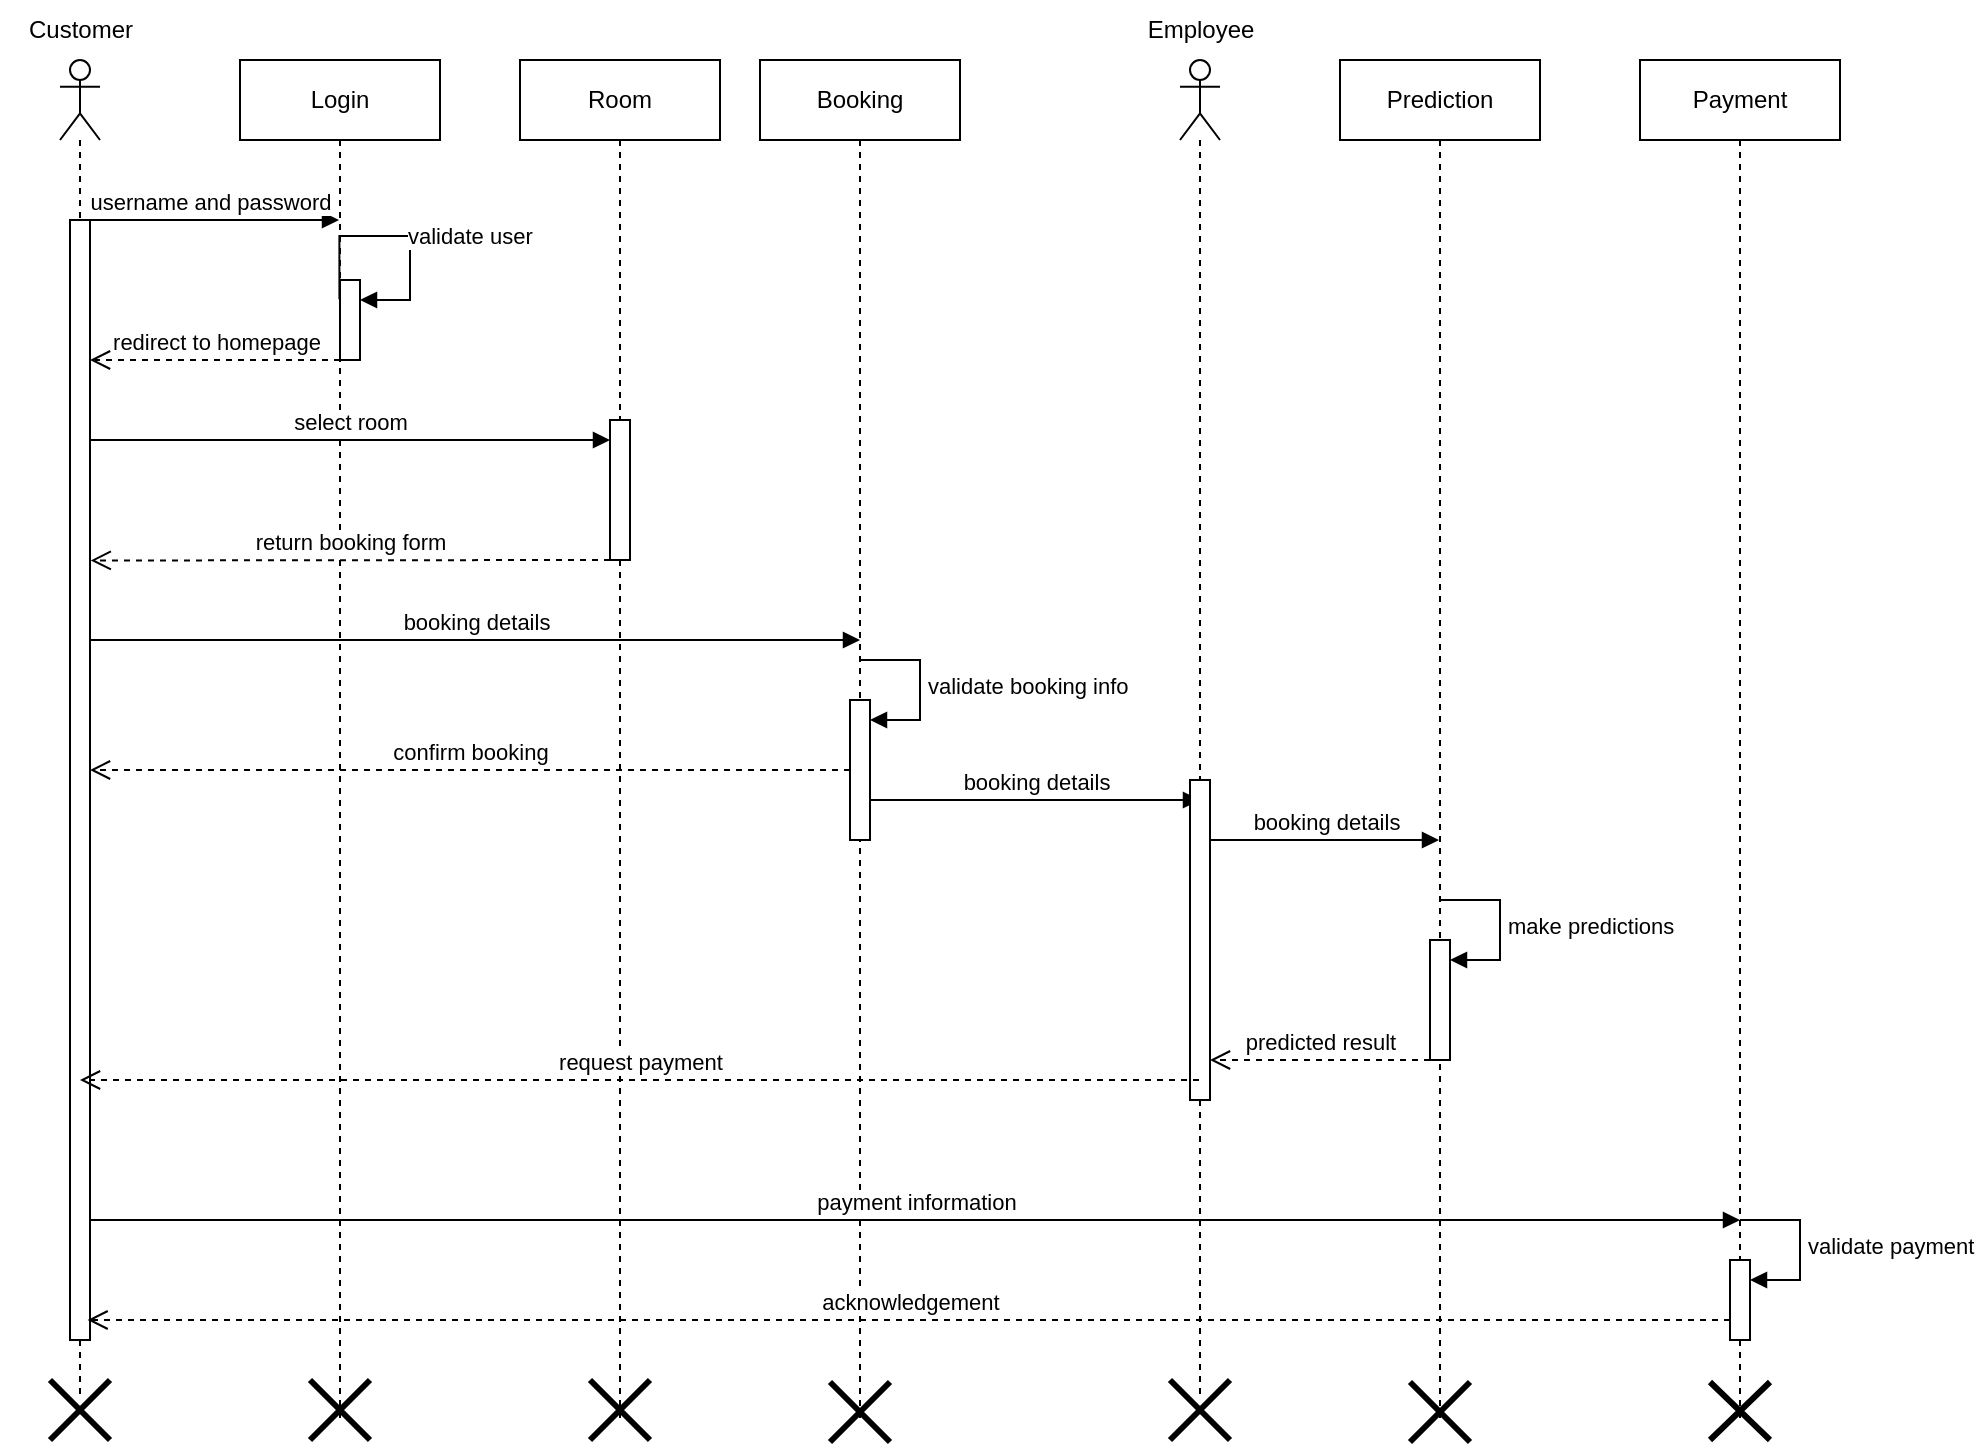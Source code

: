 <mxfile version="23.1.5" type="device">
  <diagram name="Page-1" id="YKTY7nJSo3Yvibc56bqT">
    <mxGraphModel dx="1603" dy="793" grid="1" gridSize="10" guides="1" tooltips="1" connect="1" arrows="1" fold="1" page="1" pageScale="1" pageWidth="850" pageHeight="1100" math="0" shadow="0">
      <root>
        <mxCell id="0" />
        <mxCell id="1" parent="0" />
        <mxCell id="aMhMBpybB-g6APoylpFP-3" value="" style="shape=umlLifeline;perimeter=lifelinePerimeter;whiteSpace=wrap;html=1;container=1;dropTarget=0;collapsible=0;recursiveResize=0;outlineConnect=0;portConstraint=eastwest;newEdgeStyle={&quot;curved&quot;:0,&quot;rounded&quot;:0};participant=umlActor;" parent="1" vertex="1">
          <mxGeometry x="120" y="70" width="20" height="670" as="geometry" />
        </mxCell>
        <mxCell id="aMhMBpybB-g6APoylpFP-64" value="" style="html=1;points=[[0,0,0,0,5],[0,1,0,0,-5],[1,0,0,0,5],[1,1,0,0,-5]];perimeter=orthogonalPerimeter;outlineConnect=0;targetShapes=umlLifeline;portConstraint=eastwest;newEdgeStyle={&quot;curved&quot;:0,&quot;rounded&quot;:0};" parent="aMhMBpybB-g6APoylpFP-3" vertex="1">
          <mxGeometry x="5" y="80" width="10" height="560" as="geometry" />
        </mxCell>
        <mxCell id="aMhMBpybB-g6APoylpFP-4" value="Customer" style="text;html=1;align=center;verticalAlign=middle;resizable=0;points=[];autosize=1;strokeColor=none;fillColor=none;" parent="1" vertex="1">
          <mxGeometry x="90" y="40" width="80" height="30" as="geometry" />
        </mxCell>
        <mxCell id="aMhMBpybB-g6APoylpFP-5" value="Login" style="shape=umlLifeline;perimeter=lifelinePerimeter;whiteSpace=wrap;html=1;container=1;dropTarget=0;collapsible=0;recursiveResize=0;outlineConnect=0;portConstraint=eastwest;newEdgeStyle={&quot;curved&quot;:0,&quot;rounded&quot;:0};" parent="1" vertex="1">
          <mxGeometry x="210" y="70" width="100" height="680" as="geometry" />
        </mxCell>
        <mxCell id="aMhMBpybB-g6APoylpFP-33" value="" style="html=1;points=[[0,0,0,0,5],[0,1,0,0,-5],[1,0,0,0,5],[1,1,0,0,-5]];perimeter=orthogonalPerimeter;outlineConnect=0;targetShapes=umlLifeline;portConstraint=eastwest;newEdgeStyle={&quot;curved&quot;:0,&quot;rounded&quot;:0};" parent="aMhMBpybB-g6APoylpFP-5" vertex="1">
          <mxGeometry x="50" y="110" width="10" height="40" as="geometry" />
        </mxCell>
        <mxCell id="aMhMBpybB-g6APoylpFP-34" value="validate user" style="html=1;align=left;spacingLeft=2;endArrow=block;rounded=0;edgeStyle=orthogonalEdgeStyle;curved=0;rounded=0;exitX=0.497;exitY=0.176;exitDx=0;exitDy=0;exitPerimeter=0;" parent="aMhMBpybB-g6APoylpFP-5" source="aMhMBpybB-g6APoylpFP-5" target="aMhMBpybB-g6APoylpFP-33" edge="1">
          <mxGeometry relative="1" as="geometry">
            <mxPoint x="55" y="90" as="sourcePoint" />
            <Array as="points">
              <mxPoint x="85" y="88" />
              <mxPoint x="85" y="120" />
            </Array>
          </mxGeometry>
        </mxCell>
        <mxCell id="aMhMBpybB-g6APoylpFP-57" value="" style="shape=umlDestroy;whiteSpace=wrap;html=1;strokeWidth=3;targetShapes=umlLifeline;" parent="aMhMBpybB-g6APoylpFP-5" vertex="1">
          <mxGeometry x="35" y="660" width="30" height="30" as="geometry" />
        </mxCell>
        <mxCell id="aMhMBpybB-g6APoylpFP-6" value="username and password" style="html=1;verticalAlign=bottom;endArrow=block;curved=0;rounded=0;" parent="1" target="aMhMBpybB-g6APoylpFP-5" edge="1">
          <mxGeometry width="80" relative="1" as="geometry">
            <mxPoint x="130" y="150" as="sourcePoint" />
            <mxPoint x="210" y="150" as="targetPoint" />
          </mxGeometry>
        </mxCell>
        <mxCell id="aMhMBpybB-g6APoylpFP-15" value="redirect to homepage" style="html=1;verticalAlign=bottom;endArrow=open;dashed=1;endSize=8;curved=0;rounded=0;" parent="1" source="aMhMBpybB-g6APoylpFP-33" target="aMhMBpybB-g6APoylpFP-64" edge="1">
          <mxGeometry relative="1" as="geometry">
            <mxPoint x="249.53" y="220" as="sourcePoint" />
            <mxPoint x="140" y="220" as="targetPoint" />
            <Array as="points">
              <mxPoint x="190.03" y="220" />
            </Array>
          </mxGeometry>
        </mxCell>
        <mxCell id="aMhMBpybB-g6APoylpFP-16" value="Room" style="shape=umlLifeline;perimeter=lifelinePerimeter;whiteSpace=wrap;html=1;container=1;dropTarget=0;collapsible=0;recursiveResize=0;outlineConnect=0;portConstraint=eastwest;newEdgeStyle={&quot;curved&quot;:0,&quot;rounded&quot;:0};" parent="1" vertex="1">
          <mxGeometry x="350" y="70" width="100" height="680" as="geometry" />
        </mxCell>
        <mxCell id="aMhMBpybB-g6APoylpFP-22" value="" style="html=1;points=[[0,0,0,0,5],[0,1,0,0,-5],[1,0,0,0,5],[1,1,0,0,-5]];perimeter=orthogonalPerimeter;outlineConnect=0;targetShapes=umlLifeline;portConstraint=eastwest;newEdgeStyle={&quot;curved&quot;:0,&quot;rounded&quot;:0};" parent="aMhMBpybB-g6APoylpFP-16" vertex="1">
          <mxGeometry x="45" y="180" width="10" height="70" as="geometry" />
        </mxCell>
        <mxCell id="aMhMBpybB-g6APoylpFP-58" value="" style="shape=umlDestroy;whiteSpace=wrap;html=1;strokeWidth=3;targetShapes=umlLifeline;" parent="aMhMBpybB-g6APoylpFP-16" vertex="1">
          <mxGeometry x="35" y="660" width="30" height="30" as="geometry" />
        </mxCell>
        <mxCell id="aMhMBpybB-g6APoylpFP-17" value="select room" style="html=1;verticalAlign=bottom;endArrow=block;curved=0;rounded=0;" parent="1" source="aMhMBpybB-g6APoylpFP-64" edge="1">
          <mxGeometry width="80" relative="1" as="geometry">
            <mxPoint x="140" y="260" as="sourcePoint" />
            <mxPoint x="395" y="260" as="targetPoint" />
          </mxGeometry>
        </mxCell>
        <mxCell id="aMhMBpybB-g6APoylpFP-18" value="Booking" style="shape=umlLifeline;perimeter=lifelinePerimeter;whiteSpace=wrap;html=1;container=1;dropTarget=0;collapsible=0;recursiveResize=0;outlineConnect=0;portConstraint=eastwest;newEdgeStyle={&quot;curved&quot;:0,&quot;rounded&quot;:0};" parent="1" vertex="1">
          <mxGeometry x="470" y="70" width="100" height="680" as="geometry" />
        </mxCell>
        <mxCell id="aMhMBpybB-g6APoylpFP-59" value="" style="shape=umlDestroy;whiteSpace=wrap;html=1;strokeWidth=3;targetShapes=umlLifeline;" parent="aMhMBpybB-g6APoylpFP-18" vertex="1">
          <mxGeometry x="35" y="661" width="30" height="30" as="geometry" />
        </mxCell>
        <mxCell id="aMhMBpybB-g6APoylpFP-24" value="return booking form" style="html=1;verticalAlign=bottom;endArrow=open;dashed=1;endSize=8;curved=0;rounded=0;entryX=1.036;entryY=0.304;entryDx=0;entryDy=0;entryPerimeter=0;" parent="1" source="aMhMBpybB-g6APoylpFP-22" target="aMhMBpybB-g6APoylpFP-64" edge="1">
          <mxGeometry relative="1" as="geometry">
            <mxPoint x="392.5" y="320" as="sourcePoint" />
            <mxPoint x="140" y="320" as="targetPoint" />
            <Array as="points" />
          </mxGeometry>
        </mxCell>
        <mxCell id="aMhMBpybB-g6APoylpFP-27" value="booking details" style="html=1;verticalAlign=bottom;endArrow=block;curved=0;rounded=0;" parent="1" edge="1">
          <mxGeometry width="80" relative="1" as="geometry">
            <mxPoint x="135.5" y="360" as="sourcePoint" />
            <mxPoint x="520" y="360" as="targetPoint" />
          </mxGeometry>
        </mxCell>
        <mxCell id="aMhMBpybB-g6APoylpFP-35" value="" style="html=1;points=[[0,0,0,0,5],[0,1,0,0,-5],[1,0,0,0,5],[1,1,0,0,-5]];perimeter=orthogonalPerimeter;outlineConnect=0;targetShapes=umlLifeline;portConstraint=eastwest;newEdgeStyle={&quot;curved&quot;:0,&quot;rounded&quot;:0};" parent="1" vertex="1">
          <mxGeometry x="515" y="390" width="10" height="70" as="geometry" />
        </mxCell>
        <mxCell id="aMhMBpybB-g6APoylpFP-36" value="validate booking info" style="html=1;align=left;spacingLeft=2;endArrow=block;rounded=0;edgeStyle=orthogonalEdgeStyle;curved=0;rounded=0;" parent="1" target="aMhMBpybB-g6APoylpFP-35" edge="1">
          <mxGeometry relative="1" as="geometry">
            <mxPoint x="520" y="370" as="sourcePoint" />
            <Array as="points">
              <mxPoint x="550" y="400" />
            </Array>
          </mxGeometry>
        </mxCell>
        <mxCell id="aMhMBpybB-g6APoylpFP-37" value="confirm booking" style="html=1;verticalAlign=bottom;endArrow=open;dashed=1;endSize=8;curved=0;rounded=0;" parent="1" source="aMhMBpybB-g6APoylpFP-35" target="aMhMBpybB-g6APoylpFP-64" edge="1">
          <mxGeometry relative="1" as="geometry">
            <mxPoint x="510" y="430" as="sourcePoint" />
            <mxPoint x="140" y="430" as="targetPoint" />
          </mxGeometry>
        </mxCell>
        <mxCell id="aMhMBpybB-g6APoylpFP-38" value="booking details" style="html=1;verticalAlign=bottom;endArrow=block;curved=0;rounded=0;" parent="1" edge="1">
          <mxGeometry width="80" relative="1" as="geometry">
            <mxPoint x="525" y="440" as="sourcePoint" />
            <mxPoint x="690" y="440" as="targetPoint" />
          </mxGeometry>
        </mxCell>
        <mxCell id="aMhMBpybB-g6APoylpFP-41" value="" style="shape=umlLifeline;perimeter=lifelinePerimeter;whiteSpace=wrap;html=1;container=1;dropTarget=0;collapsible=0;recursiveResize=0;outlineConnect=0;portConstraint=eastwest;newEdgeStyle={&quot;curved&quot;:0,&quot;rounded&quot;:0};participant=umlActor;" parent="1" vertex="1">
          <mxGeometry x="680" y="70" width="20" height="670" as="geometry" />
        </mxCell>
        <mxCell id="aMhMBpybB-g6APoylpFP-67" value="" style="html=1;points=[[0,0,0,0,5],[0,1,0,0,-5],[1,0,0,0,5],[1,1,0,0,-5]];perimeter=orthogonalPerimeter;outlineConnect=0;targetShapes=umlLifeline;portConstraint=eastwest;newEdgeStyle={&quot;curved&quot;:0,&quot;rounded&quot;:0};" parent="aMhMBpybB-g6APoylpFP-41" vertex="1">
          <mxGeometry x="5" y="360" width="10" height="160" as="geometry" />
        </mxCell>
        <mxCell id="aMhMBpybB-g6APoylpFP-42" value="Employee" style="text;html=1;align=center;verticalAlign=middle;resizable=0;points=[];autosize=1;strokeColor=none;fillColor=none;" parent="1" vertex="1">
          <mxGeometry x="650" y="40" width="80" height="30" as="geometry" />
        </mxCell>
        <mxCell id="aMhMBpybB-g6APoylpFP-43" value="Prediction" style="shape=umlLifeline;perimeter=lifelinePerimeter;whiteSpace=wrap;html=1;container=1;dropTarget=0;collapsible=0;recursiveResize=0;outlineConnect=0;portConstraint=eastwest;newEdgeStyle={&quot;curved&quot;:0,&quot;rounded&quot;:0};" parent="1" vertex="1">
          <mxGeometry x="760" y="70" width="100" height="680" as="geometry" />
        </mxCell>
        <mxCell id="aMhMBpybB-g6APoylpFP-45" value="" style="html=1;points=[[0,0,0,0,5],[0,1,0,0,-5],[1,0,0,0,5],[1,1,0,0,-5]];perimeter=orthogonalPerimeter;outlineConnect=0;targetShapes=umlLifeline;portConstraint=eastwest;newEdgeStyle={&quot;curved&quot;:0,&quot;rounded&quot;:0};" parent="aMhMBpybB-g6APoylpFP-43" vertex="1">
          <mxGeometry x="45" y="440" width="10" height="60" as="geometry" />
        </mxCell>
        <mxCell id="aMhMBpybB-g6APoylpFP-46" value="make predictions" style="html=1;align=left;spacingLeft=2;endArrow=block;rounded=0;edgeStyle=orthogonalEdgeStyle;curved=0;rounded=0;" parent="aMhMBpybB-g6APoylpFP-43" target="aMhMBpybB-g6APoylpFP-45" edge="1">
          <mxGeometry relative="1" as="geometry">
            <mxPoint x="50" y="420" as="sourcePoint" />
            <Array as="points">
              <mxPoint x="80" y="450" />
            </Array>
          </mxGeometry>
        </mxCell>
        <mxCell id="aMhMBpybB-g6APoylpFP-61" value="" style="shape=umlDestroy;whiteSpace=wrap;html=1;strokeWidth=3;targetShapes=umlLifeline;" parent="aMhMBpybB-g6APoylpFP-43" vertex="1">
          <mxGeometry x="35" y="661" width="30" height="30" as="geometry" />
        </mxCell>
        <mxCell id="aMhMBpybB-g6APoylpFP-44" value="booking details" style="html=1;verticalAlign=bottom;endArrow=block;curved=0;rounded=0;exitX=1;exitY=0;exitDx=0;exitDy=5;exitPerimeter=0;" parent="1" edge="1">
          <mxGeometry width="80" relative="1" as="geometry">
            <mxPoint x="695" y="460.0" as="sourcePoint" />
            <mxPoint x="809.5" y="460.0" as="targetPoint" />
          </mxGeometry>
        </mxCell>
        <mxCell id="aMhMBpybB-g6APoylpFP-47" value="predicted result" style="html=1;verticalAlign=bottom;endArrow=open;dashed=1;endSize=8;curved=0;rounded=0;" parent="1" source="aMhMBpybB-g6APoylpFP-45" target="aMhMBpybB-g6APoylpFP-67" edge="1">
          <mxGeometry relative="1" as="geometry">
            <mxPoint x="770" y="550" as="sourcePoint" />
            <mxPoint x="700" y="570" as="targetPoint" />
            <Array as="points">
              <mxPoint x="750" y="570" />
            </Array>
          </mxGeometry>
        </mxCell>
        <mxCell id="aMhMBpybB-g6APoylpFP-48" value="request payment" style="html=1;verticalAlign=bottom;endArrow=open;dashed=1;endSize=8;curved=0;rounded=0;" parent="1" source="aMhMBpybB-g6APoylpFP-41" edge="1">
          <mxGeometry relative="1" as="geometry">
            <mxPoint x="210" y="580" as="sourcePoint" />
            <mxPoint x="130" y="580" as="targetPoint" />
          </mxGeometry>
        </mxCell>
        <mxCell id="aMhMBpybB-g6APoylpFP-50" value="Payment" style="shape=umlLifeline;perimeter=lifelinePerimeter;whiteSpace=wrap;html=1;container=1;dropTarget=0;collapsible=0;recursiveResize=0;outlineConnect=0;portConstraint=eastwest;newEdgeStyle={&quot;curved&quot;:0,&quot;rounded&quot;:0};" parent="1" vertex="1">
          <mxGeometry x="910" y="70" width="100" height="680" as="geometry" />
        </mxCell>
        <mxCell id="aMhMBpybB-g6APoylpFP-62" value="" style="shape=umlDestroy;whiteSpace=wrap;html=1;strokeWidth=3;targetShapes=umlLifeline;" parent="aMhMBpybB-g6APoylpFP-50" vertex="1">
          <mxGeometry x="35" y="661" width="30" height="29" as="geometry" />
        </mxCell>
        <mxCell id="aMhMBpybB-g6APoylpFP-51" value="payment information" style="html=1;verticalAlign=bottom;endArrow=block;curved=0;rounded=0;" parent="1" edge="1">
          <mxGeometry width="80" relative="1" as="geometry">
            <mxPoint x="135.5" y="650" as="sourcePoint" />
            <mxPoint x="960" y="650" as="targetPoint" />
          </mxGeometry>
        </mxCell>
        <mxCell id="aMhMBpybB-g6APoylpFP-52" value="" style="html=1;points=[[0,0,0,0,5],[0,1,0,0,-5],[1,0,0,0,5],[1,1,0,0,-5]];perimeter=orthogonalPerimeter;outlineConnect=0;targetShapes=umlLifeline;portConstraint=eastwest;newEdgeStyle={&quot;curved&quot;:0,&quot;rounded&quot;:0};" parent="1" vertex="1">
          <mxGeometry x="955" y="670" width="10" height="40" as="geometry" />
        </mxCell>
        <mxCell id="aMhMBpybB-g6APoylpFP-53" value="validate payment" style="html=1;align=left;spacingLeft=2;endArrow=block;rounded=0;edgeStyle=orthogonalEdgeStyle;curved=0;rounded=0;" parent="1" target="aMhMBpybB-g6APoylpFP-52" edge="1">
          <mxGeometry relative="1" as="geometry">
            <mxPoint x="960" y="650" as="sourcePoint" />
            <Array as="points">
              <mxPoint x="990" y="680" />
            </Array>
          </mxGeometry>
        </mxCell>
        <mxCell id="aMhMBpybB-g6APoylpFP-54" value="acknowledgement" style="html=1;verticalAlign=bottom;endArrow=open;dashed=1;endSize=8;curved=0;rounded=0;" parent="1" source="aMhMBpybB-g6APoylpFP-52" edge="1">
          <mxGeometry relative="1" as="geometry">
            <mxPoint x="950" y="700" as="sourcePoint" />
            <mxPoint x="133.778" y="700" as="targetPoint" />
            <Array as="points">
              <mxPoint x="555.5" y="700" />
            </Array>
          </mxGeometry>
        </mxCell>
        <mxCell id="aMhMBpybB-g6APoylpFP-56" value="" style="shape=umlDestroy;whiteSpace=wrap;html=1;strokeWidth=3;targetShapes=umlLifeline;" parent="1" vertex="1">
          <mxGeometry x="115" y="730" width="30" height="30" as="geometry" />
        </mxCell>
        <mxCell id="aMhMBpybB-g6APoylpFP-60" value="" style="shape=umlDestroy;whiteSpace=wrap;html=1;strokeWidth=3;targetShapes=umlLifeline;" parent="1" vertex="1">
          <mxGeometry x="675" y="730" width="30" height="30" as="geometry" />
        </mxCell>
      </root>
    </mxGraphModel>
  </diagram>
</mxfile>
